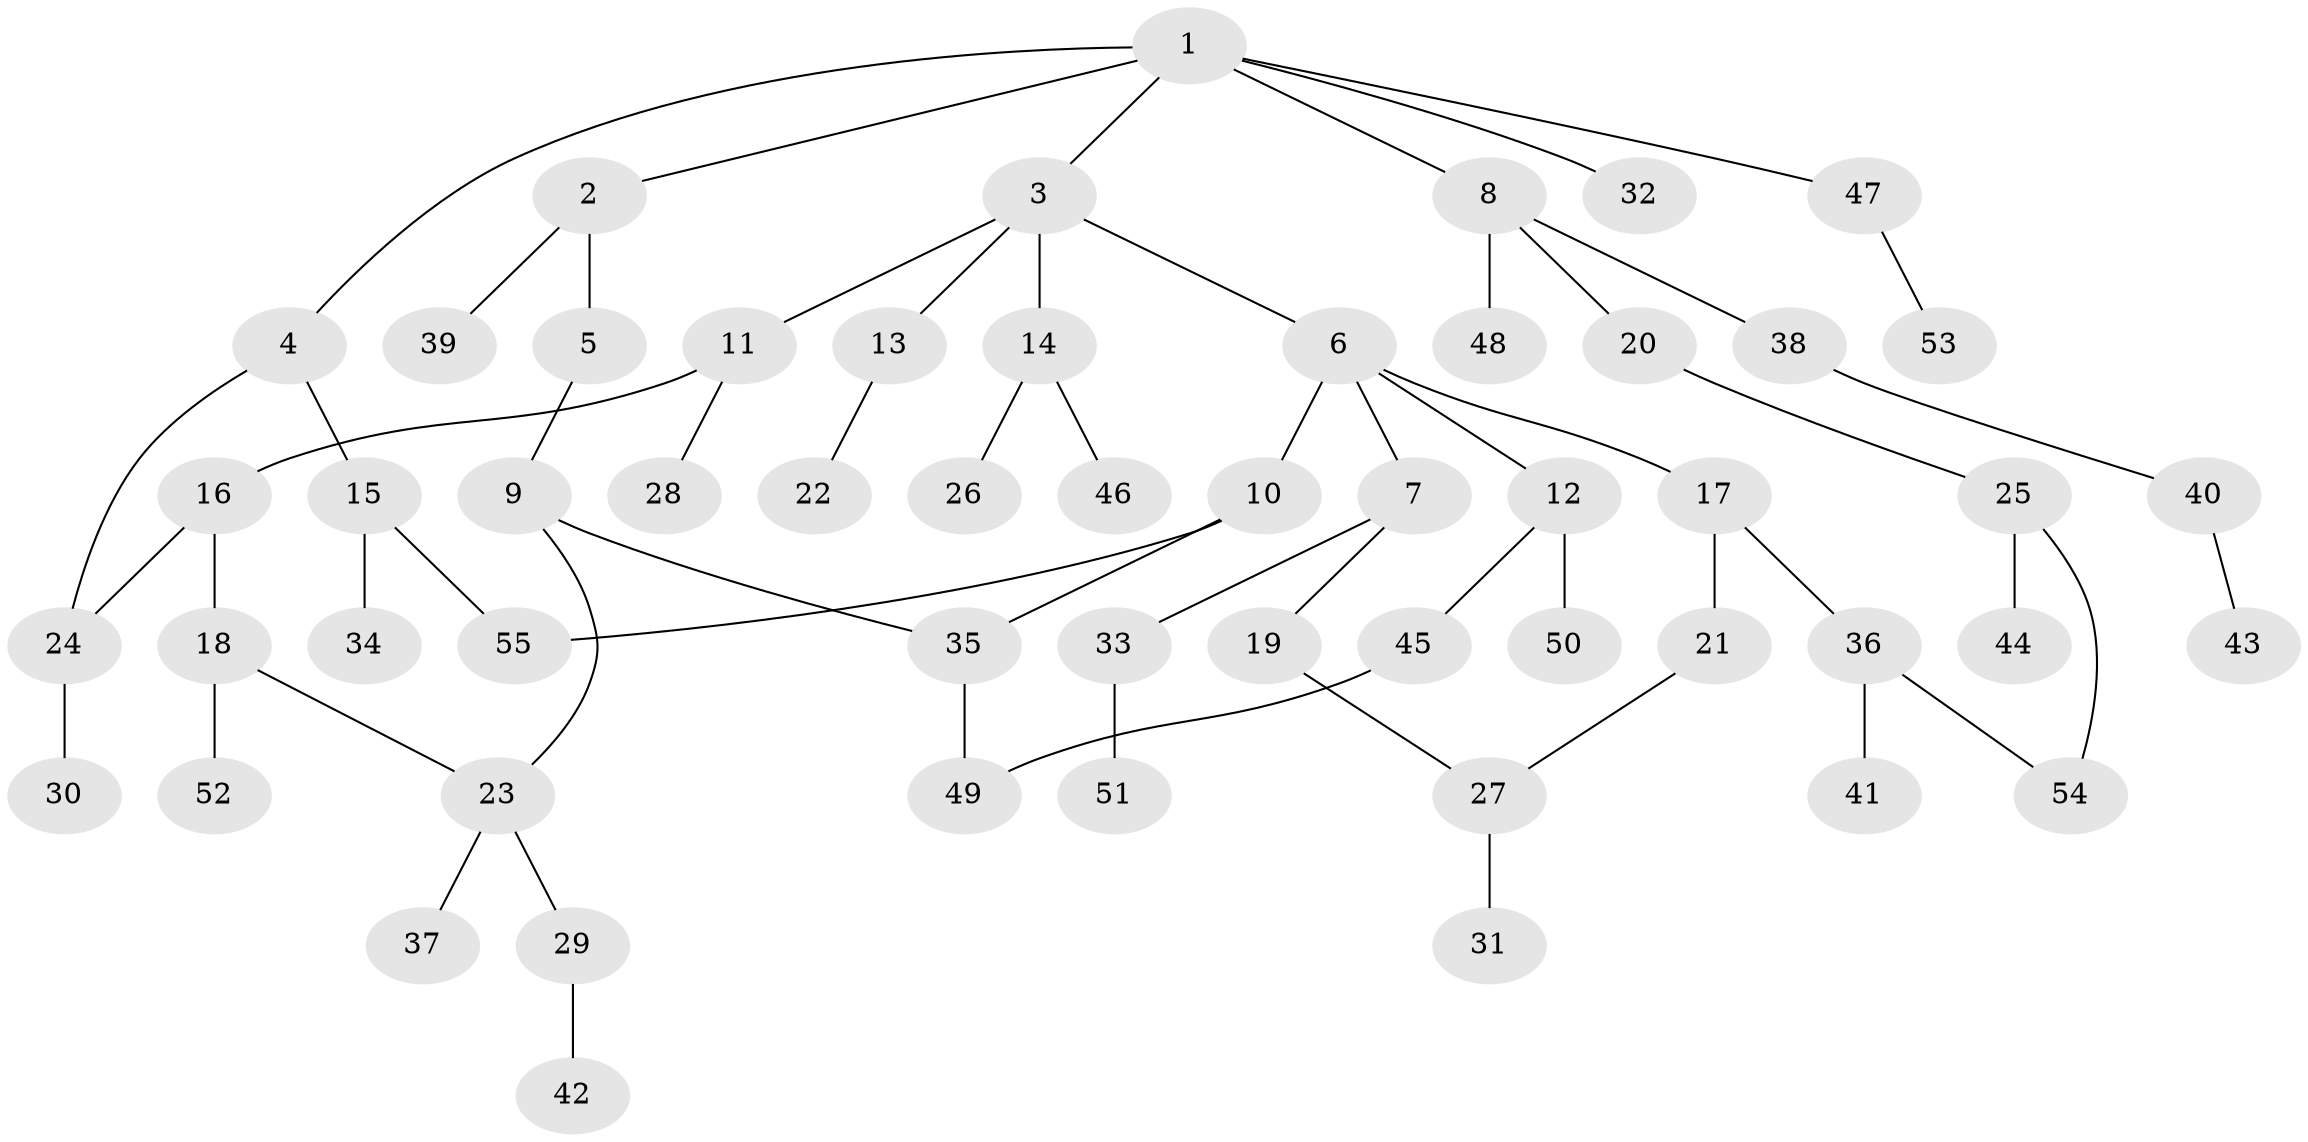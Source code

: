 // Generated by graph-tools (version 1.1) at 2025/42/03/09/25 04:42:40]
// undirected, 55 vertices, 61 edges
graph export_dot {
graph [start="1"]
  node [color=gray90,style=filled];
  1;
  2;
  3;
  4;
  5;
  6;
  7;
  8;
  9;
  10;
  11;
  12;
  13;
  14;
  15;
  16;
  17;
  18;
  19;
  20;
  21;
  22;
  23;
  24;
  25;
  26;
  27;
  28;
  29;
  30;
  31;
  32;
  33;
  34;
  35;
  36;
  37;
  38;
  39;
  40;
  41;
  42;
  43;
  44;
  45;
  46;
  47;
  48;
  49;
  50;
  51;
  52;
  53;
  54;
  55;
  1 -- 2;
  1 -- 3;
  1 -- 4;
  1 -- 8;
  1 -- 32;
  1 -- 47;
  2 -- 5;
  2 -- 39;
  3 -- 6;
  3 -- 11;
  3 -- 13;
  3 -- 14;
  4 -- 15;
  4 -- 24;
  5 -- 9;
  6 -- 7;
  6 -- 10;
  6 -- 12;
  6 -- 17;
  7 -- 19;
  7 -- 33;
  8 -- 20;
  8 -- 38;
  8 -- 48;
  9 -- 23;
  9 -- 35;
  10 -- 35;
  10 -- 55;
  11 -- 16;
  11 -- 28;
  12 -- 45;
  12 -- 50;
  13 -- 22;
  14 -- 26;
  14 -- 46;
  15 -- 34;
  15 -- 55;
  16 -- 18;
  16 -- 24;
  17 -- 21;
  17 -- 36;
  18 -- 52;
  18 -- 23;
  19 -- 27;
  20 -- 25;
  21 -- 27;
  23 -- 29;
  23 -- 37;
  24 -- 30;
  25 -- 44;
  25 -- 54;
  27 -- 31;
  29 -- 42;
  33 -- 51;
  35 -- 49;
  36 -- 41;
  36 -- 54;
  38 -- 40;
  40 -- 43;
  45 -- 49;
  47 -- 53;
}
